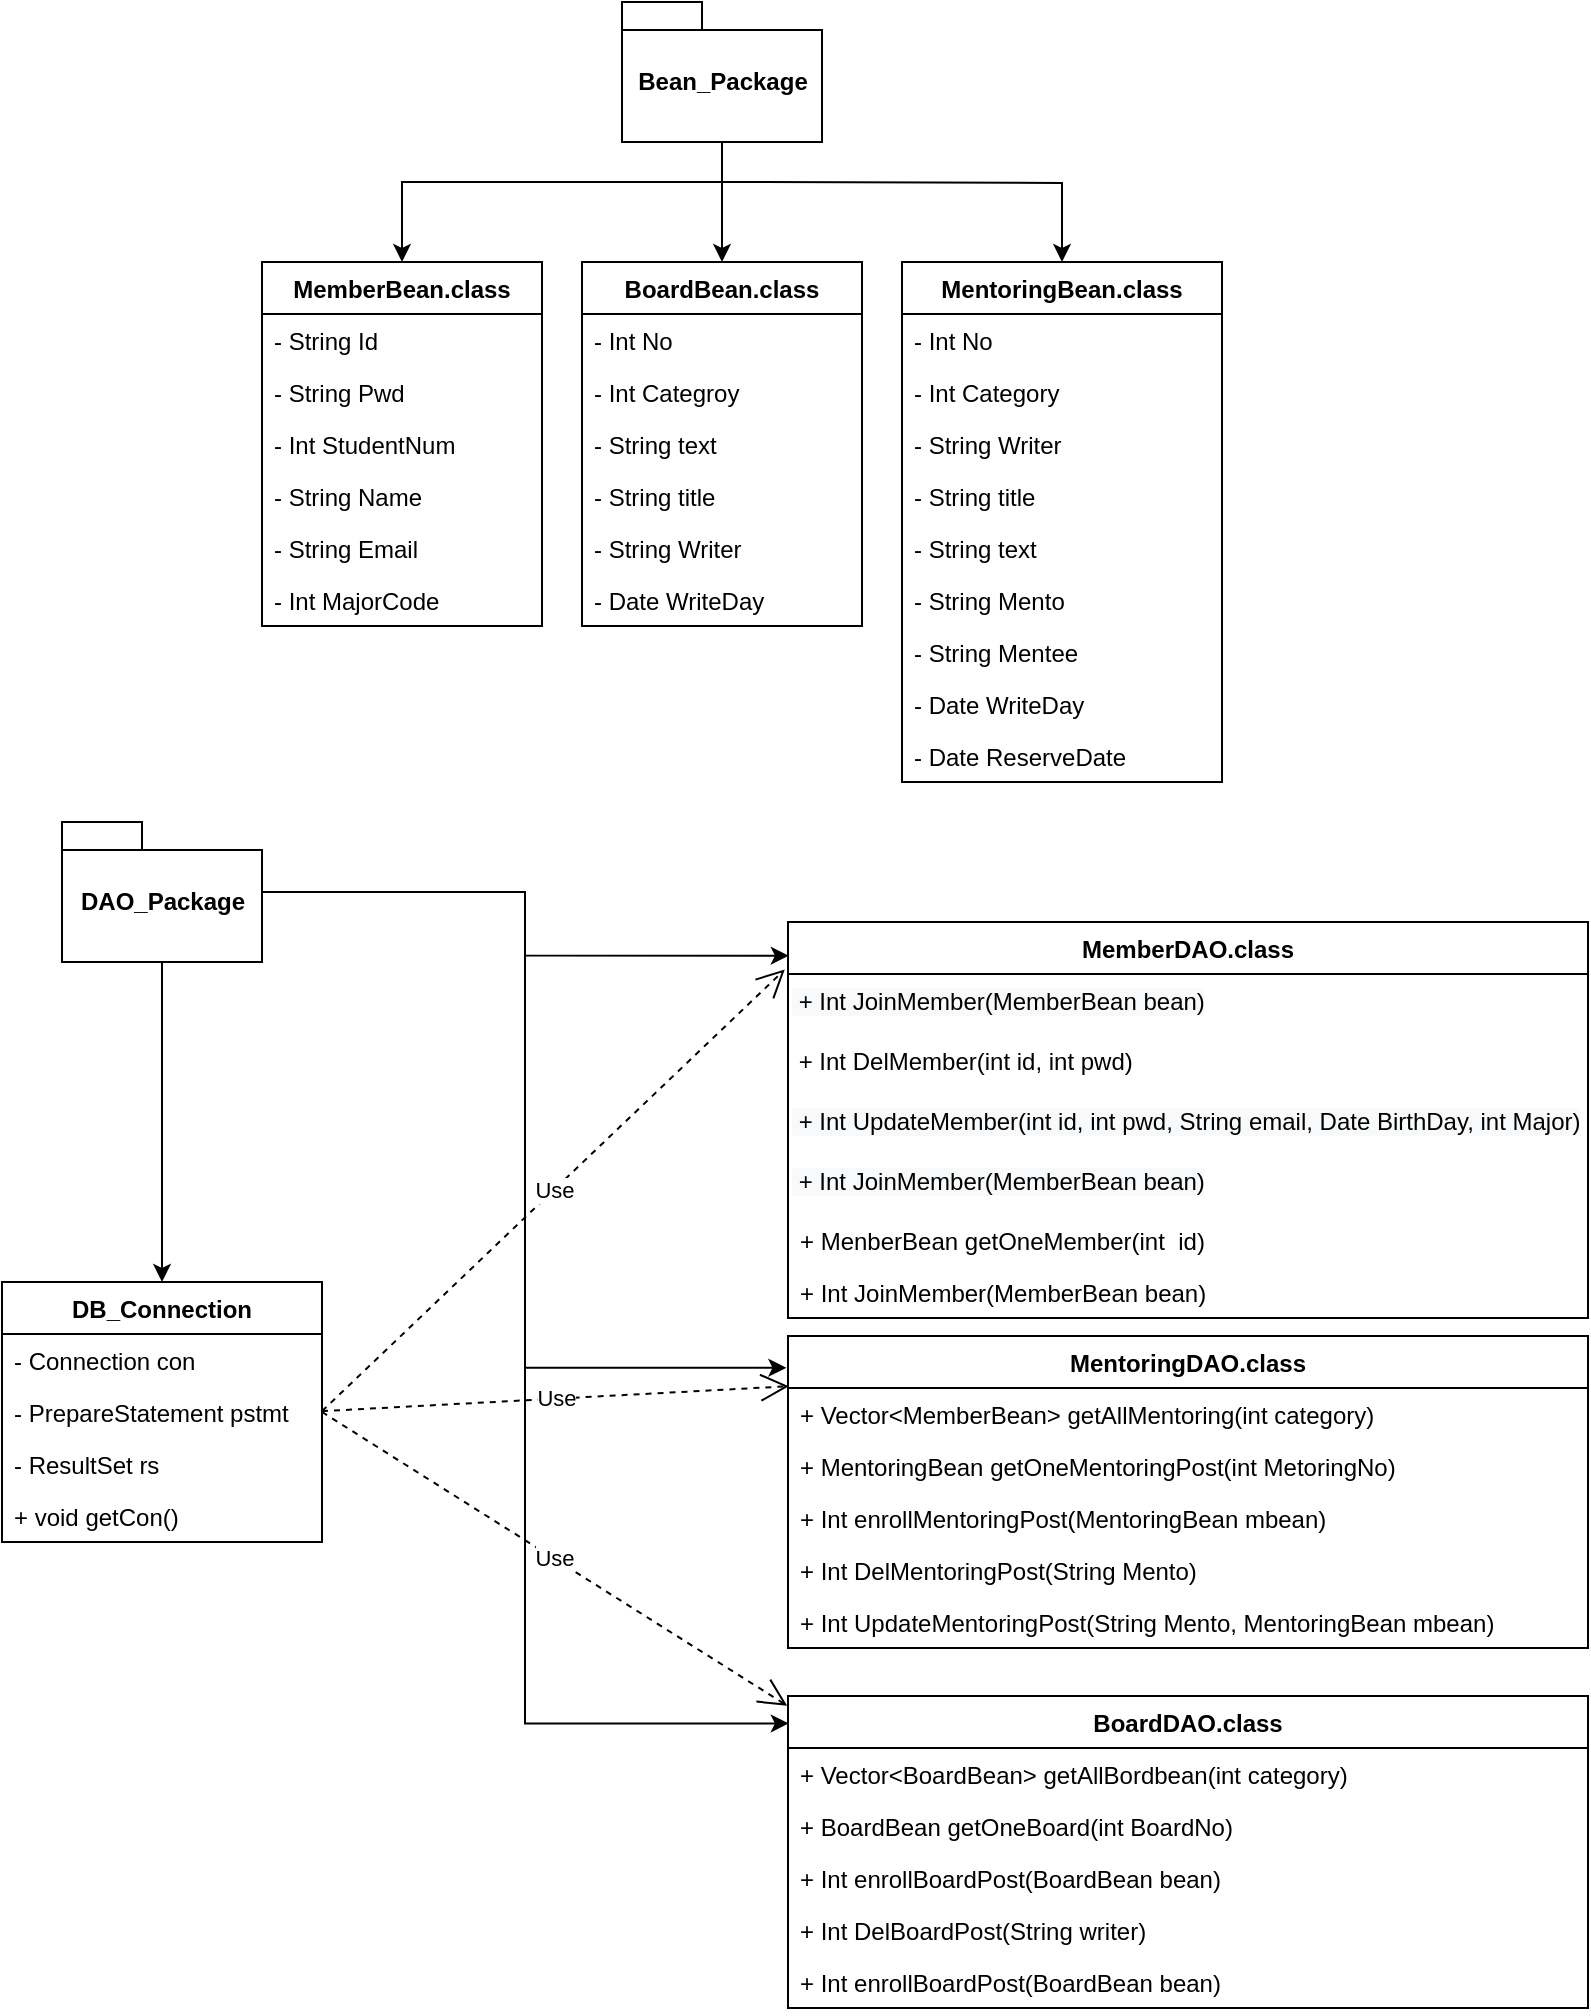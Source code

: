 <mxfile version="17.1.5" type="device"><diagram id="R07MHLwwYoFOaIIg-doy" name="Page-1"><mxGraphModel dx="1038" dy="585" grid="1" gridSize="10" guides="1" tooltips="1" connect="1" arrows="1" fold="1" page="1" pageScale="1" pageWidth="827" pageHeight="1169" math="0" shadow="0"><root><mxCell id="0"/><mxCell id="1" parent="0"/><mxCell id="3BQIu4w67NqAXBdl0zaB-1" value="MemberBean.class" style="swimlane;fontStyle=1;childLayout=stackLayout;horizontal=1;startSize=26;fillColor=none;horizontalStack=0;resizeParent=1;resizeParentMax=0;resizeLast=0;collapsible=1;marginBottom=0;" parent="1" vertex="1"><mxGeometry x="150" y="170" width="140" height="182" as="geometry"/></mxCell><mxCell id="3BQIu4w67NqAXBdl0zaB-2" value="- String Id" style="text;strokeColor=none;fillColor=none;align=left;verticalAlign=top;spacingLeft=4;spacingRight=4;overflow=hidden;rotatable=0;points=[[0,0.5],[1,0.5]];portConstraint=eastwest;" parent="3BQIu4w67NqAXBdl0zaB-1" vertex="1"><mxGeometry y="26" width="140" height="26" as="geometry"/></mxCell><mxCell id="3BQIu4w67NqAXBdl0zaB-3" value="- String Pwd" style="text;strokeColor=none;fillColor=none;align=left;verticalAlign=top;spacingLeft=4;spacingRight=4;overflow=hidden;rotatable=0;points=[[0,0.5],[1,0.5]];portConstraint=eastwest;" parent="3BQIu4w67NqAXBdl0zaB-1" vertex="1"><mxGeometry y="52" width="140" height="26" as="geometry"/></mxCell><mxCell id="3BQIu4w67NqAXBdl0zaB-4" value="- Int StudentNum" style="text;strokeColor=none;fillColor=none;align=left;verticalAlign=top;spacingLeft=4;spacingRight=4;overflow=hidden;rotatable=0;points=[[0,0.5],[1,0.5]];portConstraint=eastwest;" parent="3BQIu4w67NqAXBdl0zaB-1" vertex="1"><mxGeometry y="78" width="140" height="26" as="geometry"/></mxCell><mxCell id="3BQIu4w67NqAXBdl0zaB-5" value="- String Name" style="text;strokeColor=none;fillColor=none;align=left;verticalAlign=top;spacingLeft=4;spacingRight=4;overflow=hidden;rotatable=0;points=[[0,0.5],[1,0.5]];portConstraint=eastwest;" parent="3BQIu4w67NqAXBdl0zaB-1" vertex="1"><mxGeometry y="104" width="140" height="26" as="geometry"/></mxCell><mxCell id="3BQIu4w67NqAXBdl0zaB-6" value="- String Email" style="text;strokeColor=none;fillColor=none;align=left;verticalAlign=top;spacingLeft=4;spacingRight=4;overflow=hidden;rotatable=0;points=[[0,0.5],[1,0.5]];portConstraint=eastwest;" parent="3BQIu4w67NqAXBdl0zaB-1" vertex="1"><mxGeometry y="130" width="140" height="26" as="geometry"/></mxCell><mxCell id="3BQIu4w67NqAXBdl0zaB-8" value="- Int MajorCode" style="text;strokeColor=none;fillColor=none;align=left;verticalAlign=top;spacingLeft=4;spacingRight=4;overflow=hidden;rotatable=0;points=[[0,0.5],[1,0.5]];portConstraint=eastwest;" parent="3BQIu4w67NqAXBdl0zaB-1" vertex="1"><mxGeometry y="156" width="140" height="26" as="geometry"/></mxCell><mxCell id="3BQIu4w67NqAXBdl0zaB-10" value="MentoringBean.class" style="swimlane;fontStyle=1;align=center;verticalAlign=top;childLayout=stackLayout;horizontal=1;startSize=26;horizontalStack=0;resizeParent=1;resizeParentMax=0;resizeLast=0;collapsible=1;marginBottom=0;" parent="1" vertex="1"><mxGeometry x="470" y="170" width="160" height="260" as="geometry"/></mxCell><mxCell id="3BQIu4w67NqAXBdl0zaB-72" value="- Int No" style="text;strokeColor=none;fillColor=none;align=left;verticalAlign=top;spacingLeft=4;spacingRight=4;overflow=hidden;rotatable=0;points=[[0,0.5],[1,0.5]];portConstraint=eastwest;" parent="3BQIu4w67NqAXBdl0zaB-10" vertex="1"><mxGeometry y="26" width="160" height="26" as="geometry"/></mxCell><mxCell id="3BQIu4w67NqAXBdl0zaB-78" value="- Int Category" style="text;strokeColor=none;fillColor=none;align=left;verticalAlign=top;spacingLeft=4;spacingRight=4;overflow=hidden;rotatable=0;points=[[0,0.5],[1,0.5]];portConstraint=eastwest;" parent="3BQIu4w67NqAXBdl0zaB-10" vertex="1"><mxGeometry y="52" width="160" height="26" as="geometry"/></mxCell><mxCell id="3BQIu4w67NqAXBdl0zaB-19" value="- String Writer" style="text;strokeColor=none;fillColor=none;align=left;verticalAlign=top;spacingLeft=4;spacingRight=4;overflow=hidden;rotatable=0;points=[[0,0.5],[1,0.5]];portConstraint=eastwest;" parent="3BQIu4w67NqAXBdl0zaB-10" vertex="1"><mxGeometry y="78" width="160" height="26" as="geometry"/></mxCell><mxCell id="3BQIu4w67NqAXBdl0zaB-11" value="- String title" style="text;strokeColor=none;fillColor=none;align=left;verticalAlign=top;spacingLeft=4;spacingRight=4;overflow=hidden;rotatable=0;points=[[0,0.5],[1,0.5]];portConstraint=eastwest;" parent="3BQIu4w67NqAXBdl0zaB-10" vertex="1"><mxGeometry y="104" width="160" height="26" as="geometry"/></mxCell><mxCell id="3BQIu4w67NqAXBdl0zaB-17" value="- String text" style="text;strokeColor=none;fillColor=none;align=left;verticalAlign=top;spacingLeft=4;spacingRight=4;overflow=hidden;rotatable=0;points=[[0,0.5],[1,0.5]];portConstraint=eastwest;" parent="3BQIu4w67NqAXBdl0zaB-10" vertex="1"><mxGeometry y="130" width="160" height="26" as="geometry"/></mxCell><mxCell id="3BQIu4w67NqAXBdl0zaB-13" value="- String Mento" style="text;strokeColor=none;fillColor=none;align=left;verticalAlign=top;spacingLeft=4;spacingRight=4;overflow=hidden;rotatable=0;points=[[0,0.5],[1,0.5]];portConstraint=eastwest;" parent="3BQIu4w67NqAXBdl0zaB-10" vertex="1"><mxGeometry y="156" width="160" height="26" as="geometry"/></mxCell><mxCell id="3BQIu4w67NqAXBdl0zaB-18" value="- String Mentee" style="text;strokeColor=none;fillColor=none;align=left;verticalAlign=top;spacingLeft=4;spacingRight=4;overflow=hidden;rotatable=0;points=[[0,0.5],[1,0.5]];portConstraint=eastwest;" parent="3BQIu4w67NqAXBdl0zaB-10" vertex="1"><mxGeometry y="182" width="160" height="26" as="geometry"/></mxCell><mxCell id="3BQIu4w67NqAXBdl0zaB-77" value="- Date WriteDay" style="text;strokeColor=none;fillColor=none;align=left;verticalAlign=top;spacingLeft=4;spacingRight=4;overflow=hidden;rotatable=0;points=[[0,0.5],[1,0.5]];portConstraint=eastwest;" parent="3BQIu4w67NqAXBdl0zaB-10" vertex="1"><mxGeometry y="208" width="160" height="26" as="geometry"/></mxCell><mxCell id="3BQIu4w67NqAXBdl0zaB-71" value="- Date ReserveDate" style="text;strokeColor=none;fillColor=none;align=left;verticalAlign=top;spacingLeft=4;spacingRight=4;overflow=hidden;rotatable=0;points=[[0,0.5],[1,0.5]];portConstraint=eastwest;" parent="3BQIu4w67NqAXBdl0zaB-10" vertex="1"><mxGeometry y="234" width="160" height="26" as="geometry"/></mxCell><mxCell id="3BQIu4w67NqAXBdl0zaB-20" value="BoardDAO.class" style="swimlane;fontStyle=1;childLayout=stackLayout;horizontal=1;startSize=26;fillColor=none;horizontalStack=0;resizeParent=1;resizeParentMax=0;resizeLast=0;collapsible=1;marginBottom=0;" parent="1" vertex="1"><mxGeometry x="413" y="887" width="400" height="156" as="geometry"/></mxCell><mxCell id="3BQIu4w67NqAXBdl0zaB-21" value="+ Vector&lt;BoardBean&gt; getAllBordbean(int category)" style="text;strokeColor=none;fillColor=none;align=left;verticalAlign=top;spacingLeft=4;spacingRight=4;overflow=hidden;rotatable=0;points=[[0,0.5],[1,0.5]];portConstraint=eastwest;" parent="3BQIu4w67NqAXBdl0zaB-20" vertex="1"><mxGeometry y="26" width="400" height="26" as="geometry"/></mxCell><mxCell id="3BQIu4w67NqAXBdl0zaB-22" value="+ BoardBean getOneBoard(int BoardNo)" style="text;strokeColor=none;fillColor=none;align=left;verticalAlign=top;spacingLeft=4;spacingRight=4;overflow=hidden;rotatable=0;points=[[0,0.5],[1,0.5]];portConstraint=eastwest;" parent="3BQIu4w67NqAXBdl0zaB-20" vertex="1"><mxGeometry y="52" width="400" height="26" as="geometry"/></mxCell><mxCell id="3BQIu4w67NqAXBdl0zaB-69" value="+ Int enrollBoardPost(BoardBean bean)" style="text;strokeColor=none;fillColor=none;align=left;verticalAlign=top;spacingLeft=4;spacingRight=4;overflow=hidden;rotatable=0;points=[[0,0.5],[1,0.5]];portConstraint=eastwest;" parent="3BQIu4w67NqAXBdl0zaB-20" vertex="1"><mxGeometry y="78" width="400" height="26" as="geometry"/></mxCell><mxCell id="3BQIu4w67NqAXBdl0zaB-68" value="+ Int DelBoardPost(String writer)" style="text;strokeColor=none;fillColor=none;align=left;verticalAlign=top;spacingLeft=4;spacingRight=4;overflow=hidden;rotatable=0;points=[[0,0.5],[1,0.5]];portConstraint=eastwest;" parent="3BQIu4w67NqAXBdl0zaB-20" vertex="1"><mxGeometry y="104" width="400" height="26" as="geometry"/></mxCell><mxCell id="3BQIu4w67NqAXBdl0zaB-23" value="+ Int enrollBoardPost(BoardBean bean)" style="text;strokeColor=none;fillColor=none;align=left;verticalAlign=top;spacingLeft=4;spacingRight=4;overflow=hidden;rotatable=0;points=[[0,0.5],[1,0.5]];portConstraint=eastwest;" parent="3BQIu4w67NqAXBdl0zaB-20" vertex="1"><mxGeometry y="130" width="400" height="26" as="geometry"/></mxCell><mxCell id="3BQIu4w67NqAXBdl0zaB-24" value="MemberDAO.class" style="swimlane;fontStyle=1;childLayout=stackLayout;horizontal=1;startSize=26;fillColor=none;horizontalStack=0;resizeParent=1;resizeParentMax=0;resizeLast=0;collapsible=1;marginBottom=0;" parent="1" vertex="1"><mxGeometry x="413" y="500" width="400" height="198" as="geometry"/></mxCell><mxCell id="3BQIu4w67NqAXBdl0zaB-60" value="&lt;span style=&quot;color: rgb(0 , 0 , 0) ; font-family: &amp;#34;helvetica&amp;#34; ; font-size: 12px ; font-style: normal ; font-weight: 400 ; letter-spacing: normal ; text-align: left ; text-indent: 0px ; text-transform: none ; word-spacing: 0px ; background-color: rgb(248 , 249 , 250) ; display: inline ; float: none&quot;&gt;&amp;nbsp;+ Int JoinMember(MemberBean bean)&lt;/span&gt;" style="text;whiteSpace=wrap;html=1;" parent="3BQIu4w67NqAXBdl0zaB-24" vertex="1"><mxGeometry y="26" width="400" height="30" as="geometry"/></mxCell><mxCell id="3BQIu4w67NqAXBdl0zaB-59" value="&lt;font face=&quot;helvetica&quot;&gt;&amp;nbsp;+ Int DelMember(int id, int pwd)&lt;/font&gt;" style="text;whiteSpace=wrap;html=1;" parent="3BQIu4w67NqAXBdl0zaB-24" vertex="1"><mxGeometry y="56" width="400" height="30" as="geometry"/></mxCell><mxCell id="3BQIu4w67NqAXBdl0zaB-57" value="&lt;span style=&quot;color: rgb(0 , 0 , 0) ; font-family: &amp;#34;helvetica&amp;#34; ; font-size: 12px ; font-style: normal ; font-weight: 400 ; letter-spacing: normal ; text-align: left ; text-indent: 0px ; text-transform: none ; word-spacing: 0px ; background-color: rgb(248 , 249 , 250) ; display: inline ; float: none&quot;&gt;&amp;nbsp;+ Int UpdateMember(int id, int pwd, String email, Date BirthDay, int Major)&lt;/span&gt;" style="text;whiteSpace=wrap;html=1;" parent="3BQIu4w67NqAXBdl0zaB-24" vertex="1"><mxGeometry y="86" width="400" height="30" as="geometry"/></mxCell><mxCell id="3BQIu4w67NqAXBdl0zaB-58" value="&lt;span style=&quot;color: rgb(0 , 0 , 0) ; font-family: &amp;#34;helvetica&amp;#34; ; font-size: 12px ; font-style: normal ; font-weight: 400 ; letter-spacing: normal ; text-align: left ; text-indent: 0px ; text-transform: none ; word-spacing: 0px ; background-color: rgb(248 , 249 , 250) ; display: inline ; float: none&quot;&gt;&amp;nbsp;+ Int JoinMember(MemberBean bean)&lt;/span&gt;" style="text;whiteSpace=wrap;html=1;" parent="3BQIu4w67NqAXBdl0zaB-24" vertex="1"><mxGeometry y="116" width="400" height="30" as="geometry"/></mxCell><mxCell id="3BQIu4w67NqAXBdl0zaB-26" value="+ MenberBean getOneMember(int  id)" style="text;strokeColor=none;fillColor=none;align=left;verticalAlign=top;spacingLeft=4;spacingRight=4;overflow=hidden;rotatable=0;points=[[0,0.5],[1,0.5]];portConstraint=eastwest;" parent="3BQIu4w67NqAXBdl0zaB-24" vertex="1"><mxGeometry y="146" width="400" height="26" as="geometry"/></mxCell><mxCell id="3BQIu4w67NqAXBdl0zaB-27" value="+ Int JoinMember(MemberBean bean)" style="text;strokeColor=none;fillColor=none;align=left;verticalAlign=top;spacingLeft=4;spacingRight=4;overflow=hidden;rotatable=0;points=[[0,0.5],[1,0.5]];portConstraint=eastwest;" parent="3BQIu4w67NqAXBdl0zaB-24" vertex="1"><mxGeometry y="172" width="400" height="26" as="geometry"/></mxCell><mxCell id="3BQIu4w67NqAXBdl0zaB-28" value="MentoringDAO.class" style="swimlane;fontStyle=1;childLayout=stackLayout;horizontal=1;startSize=26;fillColor=none;horizontalStack=0;resizeParent=1;resizeParentMax=0;resizeLast=0;collapsible=1;marginBottom=0;" parent="1" vertex="1"><mxGeometry x="413" y="707" width="400" height="156" as="geometry"/></mxCell><mxCell id="3BQIu4w67NqAXBdl0zaB-29" value="+ Vector&lt;MemberBean&gt; getAllMentoring(int category)" style="text;strokeColor=none;fillColor=none;align=left;verticalAlign=top;spacingLeft=4;spacingRight=4;overflow=hidden;rotatable=0;points=[[0,0.5],[1,0.5]];portConstraint=eastwest;" parent="3BQIu4w67NqAXBdl0zaB-28" vertex="1"><mxGeometry y="26" width="400" height="26" as="geometry"/></mxCell><mxCell id="3BQIu4w67NqAXBdl0zaB-30" value="+ MentoringBean getOneMentoringPost(int MetoringNo)" style="text;strokeColor=none;fillColor=none;align=left;verticalAlign=top;spacingLeft=4;spacingRight=4;overflow=hidden;rotatable=0;points=[[0,0.5],[1,0.5]];portConstraint=eastwest;" parent="3BQIu4w67NqAXBdl0zaB-28" vertex="1"><mxGeometry y="52" width="400" height="26" as="geometry"/></mxCell><mxCell id="3BQIu4w67NqAXBdl0zaB-31" value="+ Int enrollMentoringPost(MentoringBean mbean)" style="text;strokeColor=none;fillColor=none;align=left;verticalAlign=top;spacingLeft=4;spacingRight=4;overflow=hidden;rotatable=0;points=[[0,0.5],[1,0.5]];portConstraint=eastwest;" parent="3BQIu4w67NqAXBdl0zaB-28" vertex="1"><mxGeometry y="78" width="400" height="26" as="geometry"/></mxCell><mxCell id="3BQIu4w67NqAXBdl0zaB-66" value="+ Int DelMentoringPost(String Mento)" style="text;strokeColor=none;fillColor=none;align=left;verticalAlign=top;spacingLeft=4;spacingRight=4;overflow=hidden;rotatable=0;points=[[0,0.5],[1,0.5]];portConstraint=eastwest;" parent="3BQIu4w67NqAXBdl0zaB-28" vertex="1"><mxGeometry y="104" width="400" height="26" as="geometry"/></mxCell><mxCell id="3BQIu4w67NqAXBdl0zaB-67" value="+ Int UpdateMentoringPost(String Mento, MentoringBean mbean)" style="text;strokeColor=none;fillColor=none;align=left;verticalAlign=top;spacingLeft=4;spacingRight=4;overflow=hidden;rotatable=0;points=[[0,0.5],[1,0.5]];portConstraint=eastwest;" parent="3BQIu4w67NqAXBdl0zaB-28" vertex="1"><mxGeometry y="130" width="400" height="26" as="geometry"/></mxCell><mxCell id="3BQIu4w67NqAXBdl0zaB-32" value="BoardBean.class" style="swimlane;fontStyle=1;childLayout=stackLayout;horizontal=1;startSize=26;fillColor=none;horizontalStack=0;resizeParent=1;resizeParentMax=0;resizeLast=0;collapsible=1;marginBottom=0;" parent="1" vertex="1"><mxGeometry x="310" y="170" width="140" height="182" as="geometry"/></mxCell><mxCell id="3BQIu4w67NqAXBdl0zaB-33" value="- Int No" style="text;strokeColor=none;fillColor=none;align=left;verticalAlign=top;spacingLeft=4;spacingRight=4;overflow=hidden;rotatable=0;points=[[0,0.5],[1,0.5]];portConstraint=eastwest;" parent="3BQIu4w67NqAXBdl0zaB-32" vertex="1"><mxGeometry y="26" width="140" height="26" as="geometry"/></mxCell><mxCell id="3BQIu4w67NqAXBdl0zaB-79" value="- Int Categroy" style="text;strokeColor=none;fillColor=none;align=left;verticalAlign=top;spacingLeft=4;spacingRight=4;overflow=hidden;rotatable=0;points=[[0,0.5],[1,0.5]];portConstraint=eastwest;" parent="3BQIu4w67NqAXBdl0zaB-32" vertex="1"><mxGeometry y="52" width="140" height="26" as="geometry"/></mxCell><mxCell id="3BQIu4w67NqAXBdl0zaB-76" value="- String text" style="text;strokeColor=none;fillColor=none;align=left;verticalAlign=top;spacingLeft=4;spacingRight=4;overflow=hidden;rotatable=0;points=[[0,0.5],[1,0.5]];portConstraint=eastwest;" parent="3BQIu4w67NqAXBdl0zaB-32" vertex="1"><mxGeometry y="78" width="140" height="26" as="geometry"/></mxCell><mxCell id="3BQIu4w67NqAXBdl0zaB-75" value="- String title" style="text;strokeColor=none;fillColor=none;align=left;verticalAlign=top;spacingLeft=4;spacingRight=4;overflow=hidden;rotatable=0;points=[[0,0.5],[1,0.5]];portConstraint=eastwest;" parent="3BQIu4w67NqAXBdl0zaB-32" vertex="1"><mxGeometry y="104" width="140" height="26" as="geometry"/></mxCell><mxCell id="3BQIu4w67NqAXBdl0zaB-74" value="- String Writer" style="text;strokeColor=none;fillColor=none;align=left;verticalAlign=top;spacingLeft=4;spacingRight=4;overflow=hidden;rotatable=0;points=[[0,0.5],[1,0.5]];portConstraint=eastwest;" parent="3BQIu4w67NqAXBdl0zaB-32" vertex="1"><mxGeometry y="130" width="140" height="26" as="geometry"/></mxCell><mxCell id="3BQIu4w67NqAXBdl0zaB-35" value="- Date WriteDay" style="text;strokeColor=none;fillColor=none;align=left;verticalAlign=top;spacingLeft=4;spacingRight=4;overflow=hidden;rotatable=0;points=[[0,0.5],[1,0.5]];portConstraint=eastwest;" parent="3BQIu4w67NqAXBdl0zaB-32" vertex="1"><mxGeometry y="156" width="140" height="26" as="geometry"/></mxCell><mxCell id="3BQIu4w67NqAXBdl0zaB-43" style="edgeStyle=orthogonalEdgeStyle;rounded=0;orthogonalLoop=1;jettySize=auto;html=1;entryX=0.5;entryY=0;entryDx=0;entryDy=0;" parent="1" source="3BQIu4w67NqAXBdl0zaB-36" target="3BQIu4w67NqAXBdl0zaB-32" edge="1"><mxGeometry relative="1" as="geometry"><Array as="points"><mxPoint x="380" y="140"/><mxPoint x="380" y="140"/></Array></mxGeometry></mxCell><mxCell id="3BQIu4w67NqAXBdl0zaB-44" style="edgeStyle=orthogonalEdgeStyle;rounded=0;orthogonalLoop=1;jettySize=auto;html=1;entryX=0.5;entryY=0;entryDx=0;entryDy=0;" parent="1" target="3BQIu4w67NqAXBdl0zaB-10" edge="1"><mxGeometry relative="1" as="geometry"><mxPoint x="380" y="130" as="sourcePoint"/></mxGeometry></mxCell><mxCell id="3BQIu4w67NqAXBdl0zaB-45" style="edgeStyle=orthogonalEdgeStyle;rounded=0;orthogonalLoop=1;jettySize=auto;html=1;exitX=0.5;exitY=1;exitDx=0;exitDy=0;exitPerimeter=0;entryX=0.5;entryY=0;entryDx=0;entryDy=0;" parent="1" source="3BQIu4w67NqAXBdl0zaB-36" target="3BQIu4w67NqAXBdl0zaB-1" edge="1"><mxGeometry relative="1" as="geometry"><Array as="points"><mxPoint x="380" y="130"/><mxPoint x="220" y="130"/></Array></mxGeometry></mxCell><mxCell id="3BQIu4w67NqAXBdl0zaB-36" value="Bean_Package" style="shape=folder;fontStyle=1;spacingTop=10;tabWidth=40;tabHeight=14;tabPosition=left;html=1;" parent="1" vertex="1"><mxGeometry x="330" y="40" width="100" height="70" as="geometry"/></mxCell><mxCell id="3BQIu4w67NqAXBdl0zaB-91" style="edgeStyle=orthogonalEdgeStyle;rounded=0;orthogonalLoop=1;jettySize=auto;html=1;" parent="1" source="3BQIu4w67NqAXBdl0zaB-38" target="3BQIu4w67NqAXBdl0zaB-49" edge="1"><mxGeometry relative="1" as="geometry"/></mxCell><mxCell id="3BQIu4w67NqAXBdl0zaB-109" style="edgeStyle=orthogonalEdgeStyle;rounded=0;orthogonalLoop=1;jettySize=auto;html=1;entryX=0.001;entryY=0.085;entryDx=0;entryDy=0;entryPerimeter=0;" parent="1" source="3BQIu4w67NqAXBdl0zaB-38" target="3BQIu4w67NqAXBdl0zaB-24" edge="1"><mxGeometry relative="1" as="geometry"/></mxCell><mxCell id="3BQIu4w67NqAXBdl0zaB-111" style="edgeStyle=orthogonalEdgeStyle;rounded=0;orthogonalLoop=1;jettySize=auto;html=1;entryX=0.001;entryY=0.088;entryDx=0;entryDy=0;entryPerimeter=0;" parent="1" source="3BQIu4w67NqAXBdl0zaB-38" target="3BQIu4w67NqAXBdl0zaB-20" edge="1"><mxGeometry relative="1" as="geometry"/></mxCell><mxCell id="3BQIu4w67NqAXBdl0zaB-112" style="edgeStyle=orthogonalEdgeStyle;rounded=0;orthogonalLoop=1;jettySize=auto;html=1;entryX=-0.002;entryY=0.102;entryDx=0;entryDy=0;entryPerimeter=0;" parent="1" source="3BQIu4w67NqAXBdl0zaB-38" target="3BQIu4w67NqAXBdl0zaB-28" edge="1"><mxGeometry relative="1" as="geometry"/></mxCell><mxCell id="3BQIu4w67NqAXBdl0zaB-38" value="DAO_Package" style="shape=folder;fontStyle=1;spacingTop=10;tabWidth=40;tabHeight=14;tabPosition=left;html=1;" parent="1" vertex="1"><mxGeometry x="50" y="450" width="100" height="70" as="geometry"/></mxCell><mxCell id="3BQIu4w67NqAXBdl0zaB-49" value="DB_Connection" style="swimlane;fontStyle=1;childLayout=stackLayout;horizontal=1;startSize=26;fillColor=none;horizontalStack=0;resizeParent=1;resizeParentMax=0;resizeLast=0;collapsible=1;marginBottom=0;" parent="1" vertex="1"><mxGeometry x="20" y="680" width="160" height="130" as="geometry"/></mxCell><mxCell id="3BQIu4w67NqAXBdl0zaB-55" value="- Connection con" style="text;strokeColor=none;fillColor=none;align=left;verticalAlign=top;spacingLeft=4;spacingRight=4;overflow=hidden;rotatable=0;points=[[0,0.5],[1,0.5]];portConstraint=eastwest;" parent="3BQIu4w67NqAXBdl0zaB-49" vertex="1"><mxGeometry y="26" width="160" height="26" as="geometry"/></mxCell><mxCell id="3BQIu4w67NqAXBdl0zaB-56" value="- PrepareStatement pstmt" style="text;strokeColor=none;fillColor=none;align=left;verticalAlign=top;spacingLeft=4;spacingRight=4;overflow=hidden;rotatable=0;points=[[0,0.5],[1,0.5]];portConstraint=eastwest;" parent="3BQIu4w67NqAXBdl0zaB-49" vertex="1"><mxGeometry y="52" width="160" height="26" as="geometry"/></mxCell><mxCell id="3BQIu4w67NqAXBdl0zaB-51" value="- ResultSet rs" style="text;strokeColor=none;fillColor=none;align=left;verticalAlign=top;spacingLeft=4;spacingRight=4;overflow=hidden;rotatable=0;points=[[0,0.5],[1,0.5]];portConstraint=eastwest;" parent="3BQIu4w67NqAXBdl0zaB-49" vertex="1"><mxGeometry y="78" width="160" height="26" as="geometry"/></mxCell><mxCell id="3BQIu4w67NqAXBdl0zaB-80" value="+ void getCon()" style="text;strokeColor=none;fillColor=none;align=left;verticalAlign=top;spacingLeft=4;spacingRight=4;overflow=hidden;rotatable=0;points=[[0,0.5],[1,0.5]];portConstraint=eastwest;" parent="3BQIu4w67NqAXBdl0zaB-49" vertex="1"><mxGeometry y="104" width="160" height="26" as="geometry"/></mxCell><mxCell id="3BQIu4w67NqAXBdl0zaB-114" value="Use" style="endArrow=open;endSize=12;dashed=1;html=1;rounded=0;entryX=-0.004;entryY=0.12;entryDx=0;entryDy=0;entryPerimeter=0;" parent="1" target="3BQIu4w67NqAXBdl0zaB-24" edge="1"><mxGeometry width="160" relative="1" as="geometry"><mxPoint x="180" y="744.58" as="sourcePoint"/><mxPoint x="340" y="744.58" as="targetPoint"/></mxGeometry></mxCell><mxCell id="3BQIu4w67NqAXBdl0zaB-115" value="Use" style="endArrow=open;endSize=12;dashed=1;html=1;rounded=0;exitX=1;exitY=0.5;exitDx=0;exitDy=0;entryX=-0.001;entryY=0.031;entryDx=0;entryDy=0;entryPerimeter=0;" parent="1" source="3BQIu4w67NqAXBdl0zaB-56" target="3BQIu4w67NqAXBdl0zaB-20" edge="1"><mxGeometry width="160" relative="1" as="geometry"><mxPoint x="200" y="770" as="sourcePoint"/><mxPoint x="413" y="910" as="targetPoint"/></mxGeometry></mxCell><mxCell id="3BQIu4w67NqAXBdl0zaB-116" value="Use" style="endArrow=open;endSize=12;dashed=1;html=1;rounded=0;entryX=0.001;entryY=0.161;entryDx=0;entryDy=0;entryPerimeter=0;" parent="1" target="3BQIu4w67NqAXBdl0zaB-28" edge="1"><mxGeometry width="160" relative="1" as="geometry"><mxPoint x="180" y="744.58" as="sourcePoint"/><mxPoint x="340" y="744.58" as="targetPoint"/></mxGeometry></mxCell></root></mxGraphModel></diagram></mxfile>